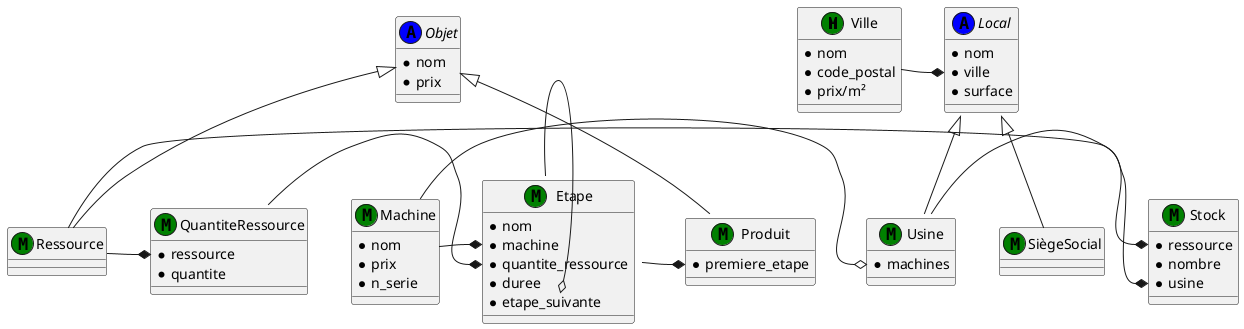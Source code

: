 @startuml

class Ville << (M,green) >> {
    *nom
    *code_postal
    *prix/m²
}

abstract Local << (A,blue) >> {
    *nom
    *ville
    *surface
}

class SiègeSocial << (M,green) >> {
}

class Usine << (M,green) >> {
    *machines
}

class Machine << (M,green) >> {
    *nom
    *prix
    *n_serie
}

abstract Objet << (A,blue) >> {
    *nom
    *prix
}

class Produit << (M,green) >> {
    *premiere_etape
}

class Ressource << (M,green) >> {
}

class QuantiteRessource << (M,green) >> {
    *ressource
    *quantite
}

class Stock << (M,green) >> {
    *ressource
    *nombre
    *usine
}

class Etape << (M,green) >> {
    *nom
    *machine
    *quantite_ressource
    *duree
    *etape_suivante
}


Objet <|-- Produit
Objet <|-- Ressource
Local <|-- Usine
Local <|-- SiègeSocial
Ville -* Local::ville
Machine -o Usine::machine
Machine -* Etape::machine
Etape -* Produit::premiere_etape
Etape::etape_suivante o-right- Etape
Ressource -* QuantiteRessource::ressource
QuantiteRessource -* Etape::quantite_ressource
Ressource -* Stock::ressource
Usine -* Stock::usine

@enduml
